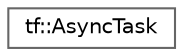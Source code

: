 digraph "类继承关系图"
{
 // LATEX_PDF_SIZE
  bgcolor="transparent";
  edge [fontname=Helvetica,fontsize=10,labelfontname=Helvetica,labelfontsize=10];
  node [fontname=Helvetica,fontsize=10,shape=box,height=0.2,width=0.4];
  rankdir="LR";
  Node0 [id="Node000000",label="tf::AsyncTask",height=0.2,width=0.4,color="grey40", fillcolor="white", style="filled",URL="$classtf_1_1_async_task.html",tooltip="class to create a dependent asynchronous task (async task)"];
}
